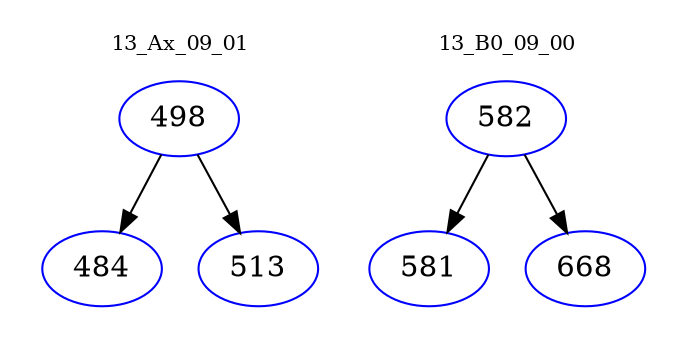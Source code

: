 digraph{
subgraph cluster_0 {
color = white
label = "13_Ax_09_01";
fontsize=10;
T0_498 [label="498", color="blue"]
T0_498 -> T0_484 [color="black"]
T0_484 [label="484", color="blue"]
T0_498 -> T0_513 [color="black"]
T0_513 [label="513", color="blue"]
}
subgraph cluster_1 {
color = white
label = "13_B0_09_00";
fontsize=10;
T1_582 [label="582", color="blue"]
T1_582 -> T1_581 [color="black"]
T1_581 [label="581", color="blue"]
T1_582 -> T1_668 [color="black"]
T1_668 [label="668", color="blue"]
}
}
